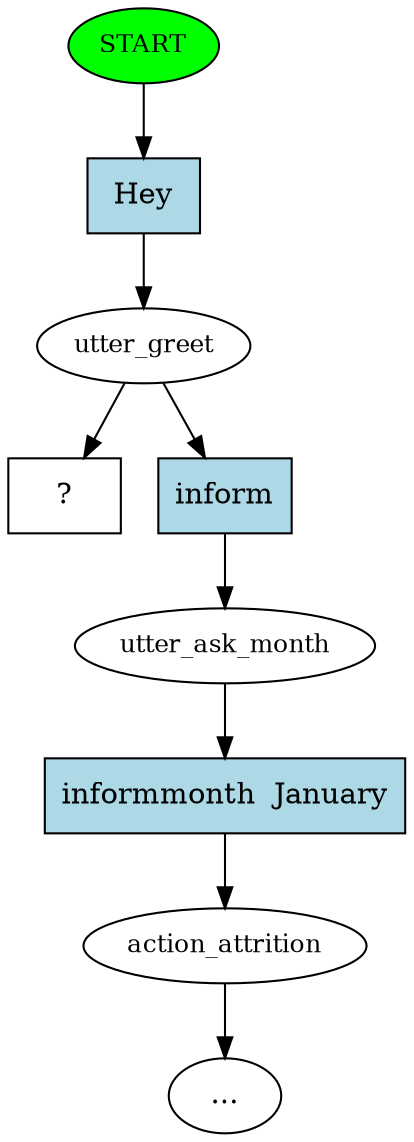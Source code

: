 digraph  {
0 [class="start active", fillcolor=green, fontsize=12, label=START, style=filled];
1 [class=active, fontsize=12, label=utter_greet];
2 [class="", fontsize=12, label=utter_ask_month];
3 [class="", fontsize=12, label=action_attrition];
"-3" [class=ellipsis, label="..."];
5 [class="intent dashed active", label="  ?  ", shape=rect];
6 [class="intent active", fillcolor=lightblue, label=Hey, shape=rect, style=filled];
7 [class=intent, fillcolor=lightblue, label=inform, shape=rect, style=filled];
8 [class=intent, fillcolor=lightblue, label="informmonth  January", shape=rect, style=filled];
0 -> 6  [class=active, key=0];
1 -> 5  [class=active, key=NONE, label=""];
1 -> 7  [class="", key=0];
2 -> 8  [class="", key=0];
3 -> "-3"  [class="", key=NONE, label=""];
6 -> 1  [class=active, key=0];
7 -> 2  [class="", key=0];
8 -> 3  [class="", key=0];
}
